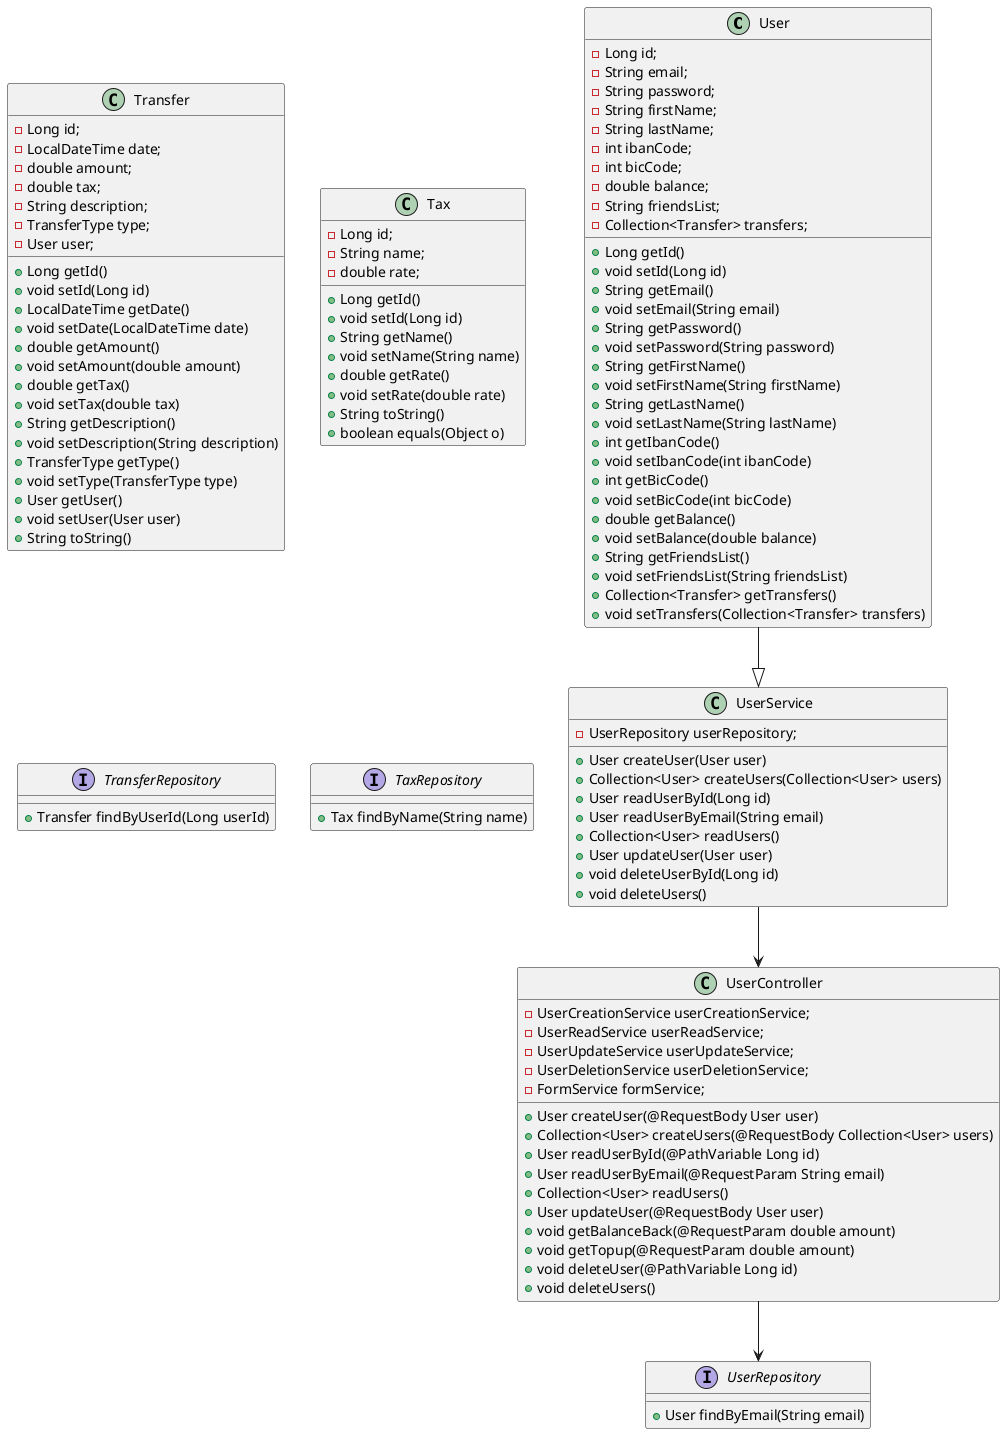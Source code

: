 @startuml

class User {

    - Long id;
    - String email;
    - String password;
    - String firstName;
    - String lastName;
    - int ibanCode;
    - int bicCode;
    - double balance;
    - String friendsList;
    - Collection<Transfer> transfers;

    + Long getId()
    + void setId(Long id)
    + String getEmail()
    + void setEmail(String email)
    + String getPassword()
    + void setPassword(String password)
    + String getFirstName()
    + void setFirstName(String firstName)
    + String getLastName()
    + void setLastName(String lastName)
    + int getIbanCode()
    + void setIbanCode(int ibanCode)
    + int getBicCode()
    + void setBicCode(int bicCode)
    + double getBalance()
    + void setBalance(double balance)
    + String getFriendsList()
    + void setFriendsList(String friendsList)
    + Collection<Transfer> getTransfers()
    + void setTransfers(Collection<Transfer> transfers)
}

class Transfer {

    - Long id;
    - LocalDateTime date;
    - double amount;
    - double tax;
    - String description;
    - TransferType type;
    - User user;

    + Long getId()
    + void setId(Long id)
    + LocalDateTime getDate()
    + void setDate(LocalDateTime date)
    + double getAmount()
    + void setAmount(double amount)
    + double getTax()
    + void setTax(double tax)
    + String getDescription()
    + void setDescription(String description)
    + TransferType getType()
    + void setType(TransferType type)
    + User getUser()
    + void setUser(User user)
    + String toString()
}

class Tax {

    - Long id;
    - String name;
    - double rate;

    + Long getId()
    + void setId(Long id)
    + String getName()
    + void setName(String name)
    + double getRate()
    + void setRate(double rate)
    + String toString()
    + boolean equals(Object o)
}

interface UserRepository {

    + User findByEmail(String email)
}

interface TransferRepository {

    + Transfer findByUserId(Long userId)
}

interface TaxRepository {

    + Tax findByName(String name)
}

class UserService {

    - UserRepository userRepository;

    + User createUser(User user)
    + Collection<User> createUsers(Collection<User> users)
    + User readUserById(Long id)
    + User readUserByEmail(String email)
    + Collection<User> readUsers()
    + User updateUser(User user)
    + void deleteUserById(Long id)
    + void deleteUsers()
}

class UserController {

    - UserCreationService userCreationService;
    - UserReadService userReadService;
    - UserUpdateService userUpdateService;
    - UserDeletionService userDeletionService;
    - FormService formService;

    + User createUser(@RequestBody User user)
    + Collection<User> createUsers(@RequestBody Collection<User> users)
    + User readUserById(@PathVariable Long id)
    + User readUserByEmail(@RequestParam String email)
    + Collection<User> readUsers()
    + User updateUser(@RequestBody User user)
    + void getBalanceBack(@RequestParam double amount)
    + void getTopup(@RequestParam double amount)
    + void deleteUser(@PathVariable Long id)
    + void deleteUsers()
}

User --|> UserService
UserService --> UserController
UserController --> UserRepository


@enduml
'credits: https://plantuml.com/class-diagram
